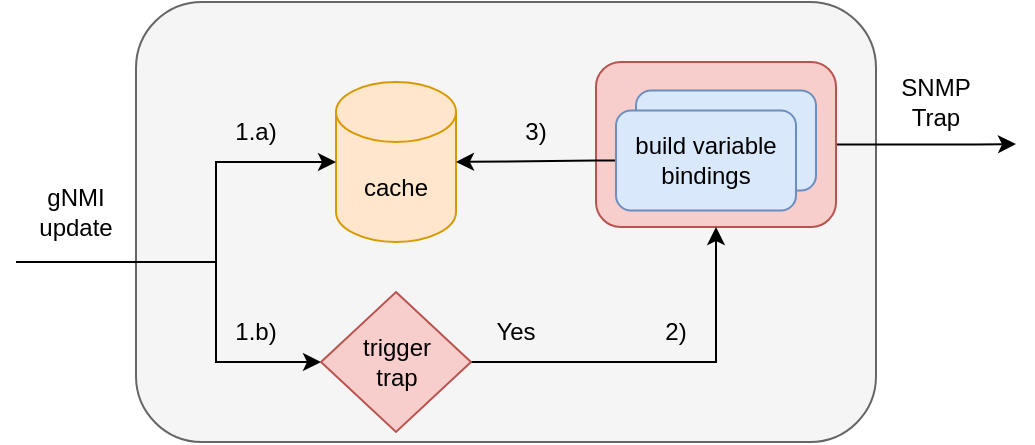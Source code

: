 <?xml version="1.0" encoding="UTF-8"?>
<mxfile version="18.0.6" type="device">
  <diagram id="NUCnFcjX5vmZH2qqssct" name="Page-1">
    <mxGraphModel dx="604" dy="387" grid="1" gridSize="10" guides="1" tooltips="1" connect="1" arrows="1" fold="1" page="1" pageScale="1" pageWidth="850" pageHeight="1100" math="0" shadow="0">
      <root>
        <mxCell id="0" />
        <mxCell id="1" parent="0" />
        <mxCell id="fJX46pt8jqgSaC9i8CMT-1" value="" style="rounded=1;whiteSpace=wrap;html=1;fillColor=#f5f5f5;strokeColor=#666666;fontColor=#333333;" vertex="1" parent="1">
          <mxGeometry x="290" y="310" width="370" height="220" as="geometry" />
        </mxCell>
        <mxCell id="fJX46pt8jqgSaC9i8CMT-18" style="edgeStyle=orthogonalEdgeStyle;rounded=0;orthogonalLoop=1;jettySize=auto;html=1;exitX=1;exitY=0.5;exitDx=0;exitDy=0;" edge="1" parent="1" source="fJX46pt8jqgSaC9i8CMT-15">
          <mxGeometry relative="1" as="geometry">
            <mxPoint x="730" y="381" as="targetPoint" />
            <Array as="points">
              <mxPoint x="710" y="381" />
              <mxPoint x="780" y="381" />
            </Array>
          </mxGeometry>
        </mxCell>
        <mxCell id="fJX46pt8jqgSaC9i8CMT-15" value="" style="rounded=1;whiteSpace=wrap;html=1;fillColor=#f8cecc;strokeColor=#b85450;" vertex="1" parent="1">
          <mxGeometry x="520" y="340" width="120" height="82.5" as="geometry" />
        </mxCell>
        <mxCell id="fJX46pt8jqgSaC9i8CMT-9" value="build variable bindings" style="rounded=1;whiteSpace=wrap;html=1;fillColor=#dae8fc;strokeColor=#6c8ebf;" vertex="1" parent="1">
          <mxGeometry x="540" y="354.25" width="90" height="50" as="geometry" />
        </mxCell>
        <mxCell id="fJX46pt8jqgSaC9i8CMT-2" value="cache" style="shape=cylinder3;whiteSpace=wrap;html=1;boundedLbl=1;backgroundOutline=1;size=15;fillColor=#ffe6cc;strokeColor=#d79b00;" vertex="1" parent="1">
          <mxGeometry x="390" y="350" width="60" height="80" as="geometry" />
        </mxCell>
        <mxCell id="fJX46pt8jqgSaC9i8CMT-6" style="edgeStyle=orthogonalEdgeStyle;rounded=0;orthogonalLoop=1;jettySize=auto;html=1;exitX=1;exitY=0.5;exitDx=0;exitDy=0;entryX=0.5;entryY=1;entryDx=0;entryDy=0;" edge="1" parent="1" source="fJX46pt8jqgSaC9i8CMT-24" target="fJX46pt8jqgSaC9i8CMT-15">
          <mxGeometry relative="1" as="geometry">
            <mxPoint x="470" y="490" as="sourcePoint" />
            <mxPoint x="570" y="410" as="targetPoint" />
          </mxGeometry>
        </mxCell>
        <mxCell id="fJX46pt8jqgSaC9i8CMT-5" value="" style="endArrow=classic;html=1;rounded=0;entryX=0;entryY=0.5;entryDx=0;entryDy=0;edgeStyle=orthogonalEdgeStyle;entryPerimeter=0;" edge="1" parent="1" target="fJX46pt8jqgSaC9i8CMT-2">
          <mxGeometry width="50" height="50" relative="1" as="geometry">
            <mxPoint x="230" y="440" as="sourcePoint" />
            <mxPoint x="430" y="470" as="targetPoint" />
            <Array as="points">
              <mxPoint x="230" y="440" />
              <mxPoint x="330" y="440" />
              <mxPoint x="330" y="390" />
            </Array>
          </mxGeometry>
        </mxCell>
        <mxCell id="fJX46pt8jqgSaC9i8CMT-8" style="edgeStyle=orthogonalEdgeStyle;rounded=0;orthogonalLoop=1;jettySize=auto;html=1;exitX=0;exitY=0.5;exitDx=0;exitDy=0;entryX=1;entryY=0.5;entryDx=0;entryDy=0;entryPerimeter=0;" edge="1" parent="1" source="fJX46pt8jqgSaC9i8CMT-7" target="fJX46pt8jqgSaC9i8CMT-2">
          <mxGeometry relative="1" as="geometry">
            <Array as="points">
              <mxPoint x="520" y="390" />
            </Array>
          </mxGeometry>
        </mxCell>
        <mxCell id="fJX46pt8jqgSaC9i8CMT-7" value="build variable bindings" style="rounded=1;whiteSpace=wrap;html=1;fillColor=#dae8fc;strokeColor=#6c8ebf;" vertex="1" parent="1">
          <mxGeometry x="530" y="364.25" width="90" height="50" as="geometry" />
        </mxCell>
        <mxCell id="fJX46pt8jqgSaC9i8CMT-10" value="gNMI update" style="text;html=1;strokeColor=none;fillColor=none;align=center;verticalAlign=middle;whiteSpace=wrap;rounded=0;" vertex="1" parent="1">
          <mxGeometry x="230" y="400" width="60" height="30" as="geometry" />
        </mxCell>
        <mxCell id="fJX46pt8jqgSaC9i8CMT-11" value="1.b)" style="text;html=1;strokeColor=none;fillColor=none;align=center;verticalAlign=middle;whiteSpace=wrap;rounded=0;" vertex="1" parent="1">
          <mxGeometry x="320" y="460" width="60" height="30" as="geometry" />
        </mxCell>
        <mxCell id="fJX46pt8jqgSaC9i8CMT-12" value="1.a)" style="text;html=1;strokeColor=none;fillColor=none;align=center;verticalAlign=middle;whiteSpace=wrap;rounded=0;" vertex="1" parent="1">
          <mxGeometry x="320" y="360" width="60" height="30" as="geometry" />
        </mxCell>
        <mxCell id="fJX46pt8jqgSaC9i8CMT-13" value="2)" style="text;html=1;strokeColor=none;fillColor=none;align=center;verticalAlign=middle;whiteSpace=wrap;rounded=0;" vertex="1" parent="1">
          <mxGeometry x="530" y="460" width="60" height="30" as="geometry" />
        </mxCell>
        <mxCell id="fJX46pt8jqgSaC9i8CMT-14" value="3)" style="text;html=1;strokeColor=none;fillColor=none;align=center;verticalAlign=middle;whiteSpace=wrap;rounded=0;" vertex="1" parent="1">
          <mxGeometry x="470" y="360" width="40" height="30" as="geometry" />
        </mxCell>
        <mxCell id="fJX46pt8jqgSaC9i8CMT-22" value="" style="endArrow=classic;html=1;rounded=0;entryX=0;entryY=0.5;entryDx=0;entryDy=0;edgeStyle=orthogonalEdgeStyle;" edge="1" parent="1" target="fJX46pt8jqgSaC9i8CMT-24">
          <mxGeometry width="50" height="50" relative="1" as="geometry">
            <mxPoint x="230" y="440" as="sourcePoint" />
            <mxPoint x="390" y="490" as="targetPoint" />
            <Array as="points">
              <mxPoint x="330" y="440" />
              <mxPoint x="330" y="490" />
            </Array>
          </mxGeometry>
        </mxCell>
        <mxCell id="fJX46pt8jqgSaC9i8CMT-23" value="SNMP Trap" style="text;html=1;strokeColor=none;fillColor=none;align=center;verticalAlign=middle;whiteSpace=wrap;rounded=0;" vertex="1" parent="1">
          <mxGeometry x="660" y="345" width="60" height="30" as="geometry" />
        </mxCell>
        <mxCell id="fJX46pt8jqgSaC9i8CMT-24" value="trigger &lt;br&gt;trap" style="rhombus;whiteSpace=wrap;html=1;align=center;fillColor=#f8cecc;strokeColor=#b85450;" vertex="1" parent="1">
          <mxGeometry x="382.5" y="455" width="75" height="70" as="geometry" />
        </mxCell>
        <mxCell id="fJX46pt8jqgSaC9i8CMT-25" value="Yes" style="text;html=1;strokeColor=none;fillColor=none;align=center;verticalAlign=middle;whiteSpace=wrap;rounded=0;" vertex="1" parent="1">
          <mxGeometry x="450" y="460" width="60" height="30" as="geometry" />
        </mxCell>
      </root>
    </mxGraphModel>
  </diagram>
</mxfile>
